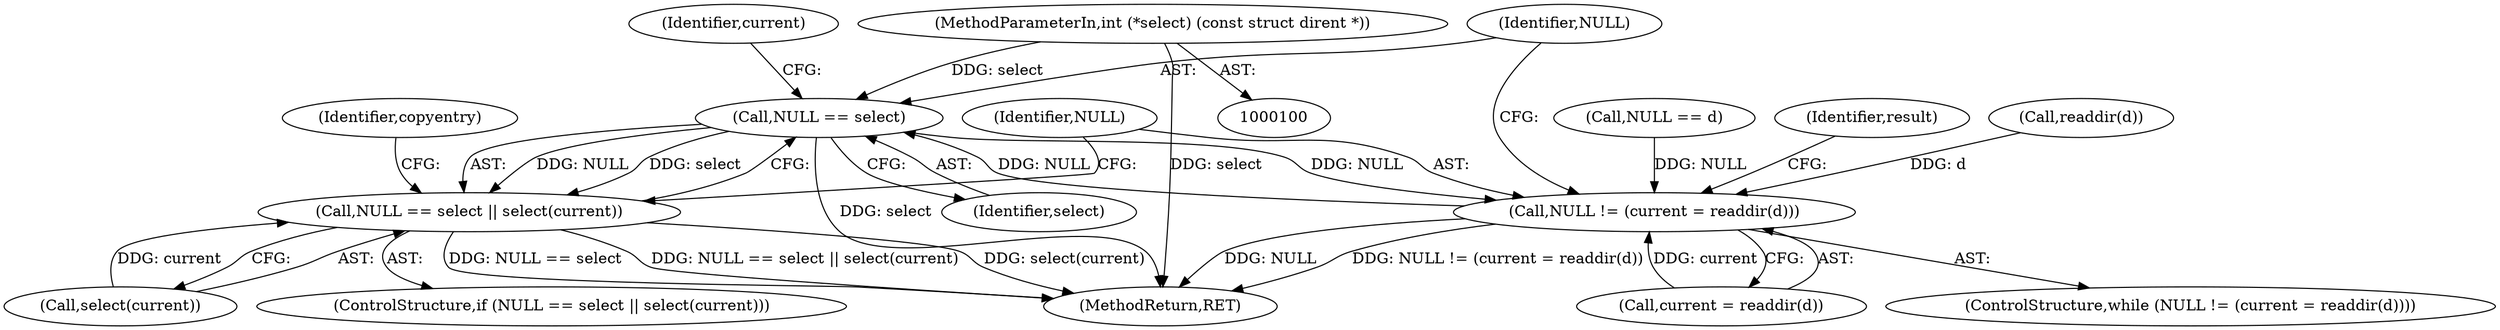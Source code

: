 digraph "0_boa_e139b87835994d007fbd64eead6c1455d7b8cf4e@pointer" {
"1000103" [label="(MethodParameterIn,int (*select) (const struct dirent *))"];
"1000170" [label="(Call,NULL == select)"];
"1000161" [label="(Call,NULL != (current = readdir(d)))"];
"1000169" [label="(Call,NULL == select || select(current))"];
"1000178" [label="(Identifier,copyentry)"];
"1000174" [label="(Identifier,current)"];
"1000154" [label="(Call,NULL == d)"];
"1000173" [label="(Call,select(current))"];
"1000171" [label="(Identifier,NULL)"];
"1000163" [label="(Call,current = readdir(d))"];
"1000169" [label="(Call,NULL == select || select(current))"];
"1000161" [label="(Call,NULL != (current = readdir(d)))"];
"1000162" [label="(Identifier,NULL)"];
"1000168" [label="(ControlStructure,if (NULL == select || select(current)))"];
"1000103" [label="(MethodParameterIn,int (*select) (const struct dirent *))"];
"1000160" [label="(ControlStructure,while (NULL != (current = readdir(d))))"];
"1000218" [label="(MethodReturn,RET)"];
"1000197" [label="(Identifier,result)"];
"1000165" [label="(Call,readdir(d))"];
"1000172" [label="(Identifier,select)"];
"1000170" [label="(Call,NULL == select)"];
"1000103" -> "1000100"  [label="AST: "];
"1000103" -> "1000218"  [label="DDG: select"];
"1000103" -> "1000170"  [label="DDG: select"];
"1000170" -> "1000169"  [label="AST: "];
"1000170" -> "1000172"  [label="CFG: "];
"1000171" -> "1000170"  [label="AST: "];
"1000172" -> "1000170"  [label="AST: "];
"1000174" -> "1000170"  [label="CFG: "];
"1000169" -> "1000170"  [label="CFG: "];
"1000170" -> "1000218"  [label="DDG: select"];
"1000170" -> "1000161"  [label="DDG: NULL"];
"1000170" -> "1000169"  [label="DDG: NULL"];
"1000170" -> "1000169"  [label="DDG: select"];
"1000161" -> "1000170"  [label="DDG: NULL"];
"1000161" -> "1000160"  [label="AST: "];
"1000161" -> "1000163"  [label="CFG: "];
"1000162" -> "1000161"  [label="AST: "];
"1000163" -> "1000161"  [label="AST: "];
"1000171" -> "1000161"  [label="CFG: "];
"1000197" -> "1000161"  [label="CFG: "];
"1000161" -> "1000218"  [label="DDG: NULL"];
"1000161" -> "1000218"  [label="DDG: NULL != (current = readdir(d))"];
"1000154" -> "1000161"  [label="DDG: NULL"];
"1000163" -> "1000161"  [label="DDG: current"];
"1000165" -> "1000161"  [label="DDG: d"];
"1000169" -> "1000168"  [label="AST: "];
"1000169" -> "1000173"  [label="CFG: "];
"1000173" -> "1000169"  [label="AST: "];
"1000162" -> "1000169"  [label="CFG: "];
"1000178" -> "1000169"  [label="CFG: "];
"1000169" -> "1000218"  [label="DDG: NULL == select || select(current)"];
"1000169" -> "1000218"  [label="DDG: select(current)"];
"1000169" -> "1000218"  [label="DDG: NULL == select"];
"1000173" -> "1000169"  [label="DDG: current"];
}
